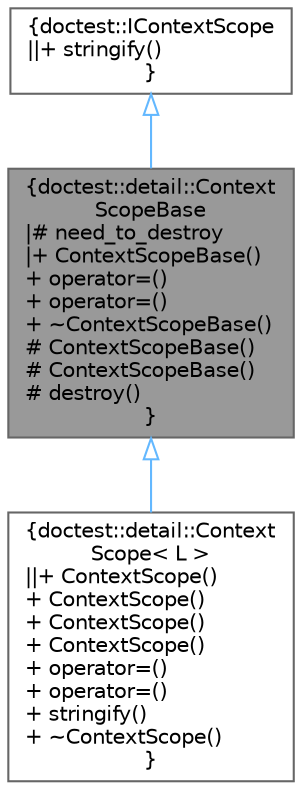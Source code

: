 digraph "doctest::detail::ContextScopeBase"
{
 // LATEX_PDF_SIZE
  bgcolor="transparent";
  edge [fontname=Helvetica,fontsize=10,labelfontname=Helvetica,labelfontsize=10];
  node [fontname=Helvetica,fontsize=10,shape=box,height=0.2,width=0.4];
  Node1 [label="{doctest::detail::Context\lScopeBase\n|# need_to_destroy\l|+ ContextScopeBase()\l+ operator=()\l+ operator=()\l+ ~ContextScopeBase()\l# ContextScopeBase()\l# ContextScopeBase()\l# destroy()\l}",height=0.2,width=0.4,color="gray40", fillcolor="grey60", style="filled", fontcolor="black",tooltip=" "];
  Node2 -> Node1 [dir="back",color="steelblue1",style="solid",arrowtail="onormal"];
  Node2 [label="{doctest::IContextScope\n||+ stringify()\l}",height=0.2,width=0.4,color="gray40", fillcolor="white", style="filled",URL="$structdoctest_1_1_i_context_scope.html",tooltip=" "];
  Node1 -> Node3 [dir="back",color="steelblue1",style="solid",arrowtail="onormal"];
  Node3 [label="{doctest::detail::Context\lScope\< L \>\n||+ ContextScope()\l+ ContextScope()\l+ ContextScope()\l+ ContextScope()\l+ operator=()\l+ operator=()\l+ stringify()\l+ ~ContextScope()\l}",height=0.2,width=0.4,color="gray40", fillcolor="white", style="filled",URL="$classdoctest_1_1detail_1_1_context_scope.html",tooltip=" "];
}
